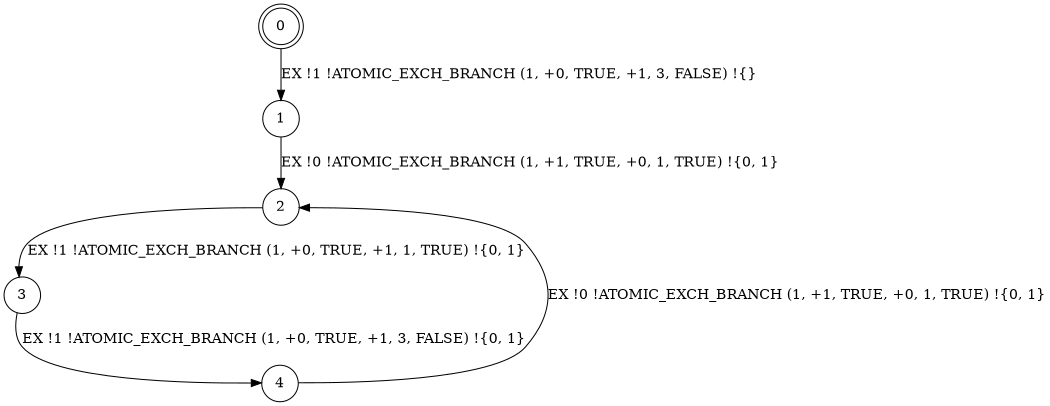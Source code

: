 digraph BCG {
size = "7, 10.5";
center = TRUE;
node [shape = circle];
0 [peripheries = 2];
0 -> 1 [label = "EX !1 !ATOMIC_EXCH_BRANCH (1, +0, TRUE, +1, 3, FALSE) !{}"];
1 -> 2 [label = "EX !0 !ATOMIC_EXCH_BRANCH (1, +1, TRUE, +0, 1, TRUE) !{0, 1}"];
2 -> 3 [label = "EX !1 !ATOMIC_EXCH_BRANCH (1, +0, TRUE, +1, 1, TRUE) !{0, 1}"];
3 -> 4 [label = "EX !1 !ATOMIC_EXCH_BRANCH (1, +0, TRUE, +1, 3, FALSE) !{0, 1}"];
4 -> 2 [label = "EX !0 !ATOMIC_EXCH_BRANCH (1, +1, TRUE, +0, 1, TRUE) !{0, 1}"];
}
